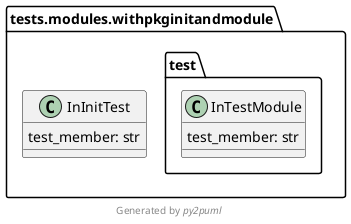 @startuml tests.modules.withpkginitandmodule
!pragma useIntermediatePackages false

class tests.modules.withpkginitandmodule.test.InTestModule {
  test_member: str
}
class tests.modules.withpkginitandmodule.InInitTest {
  test_member: str
}
footer Generated by //py2puml//
@enduml
